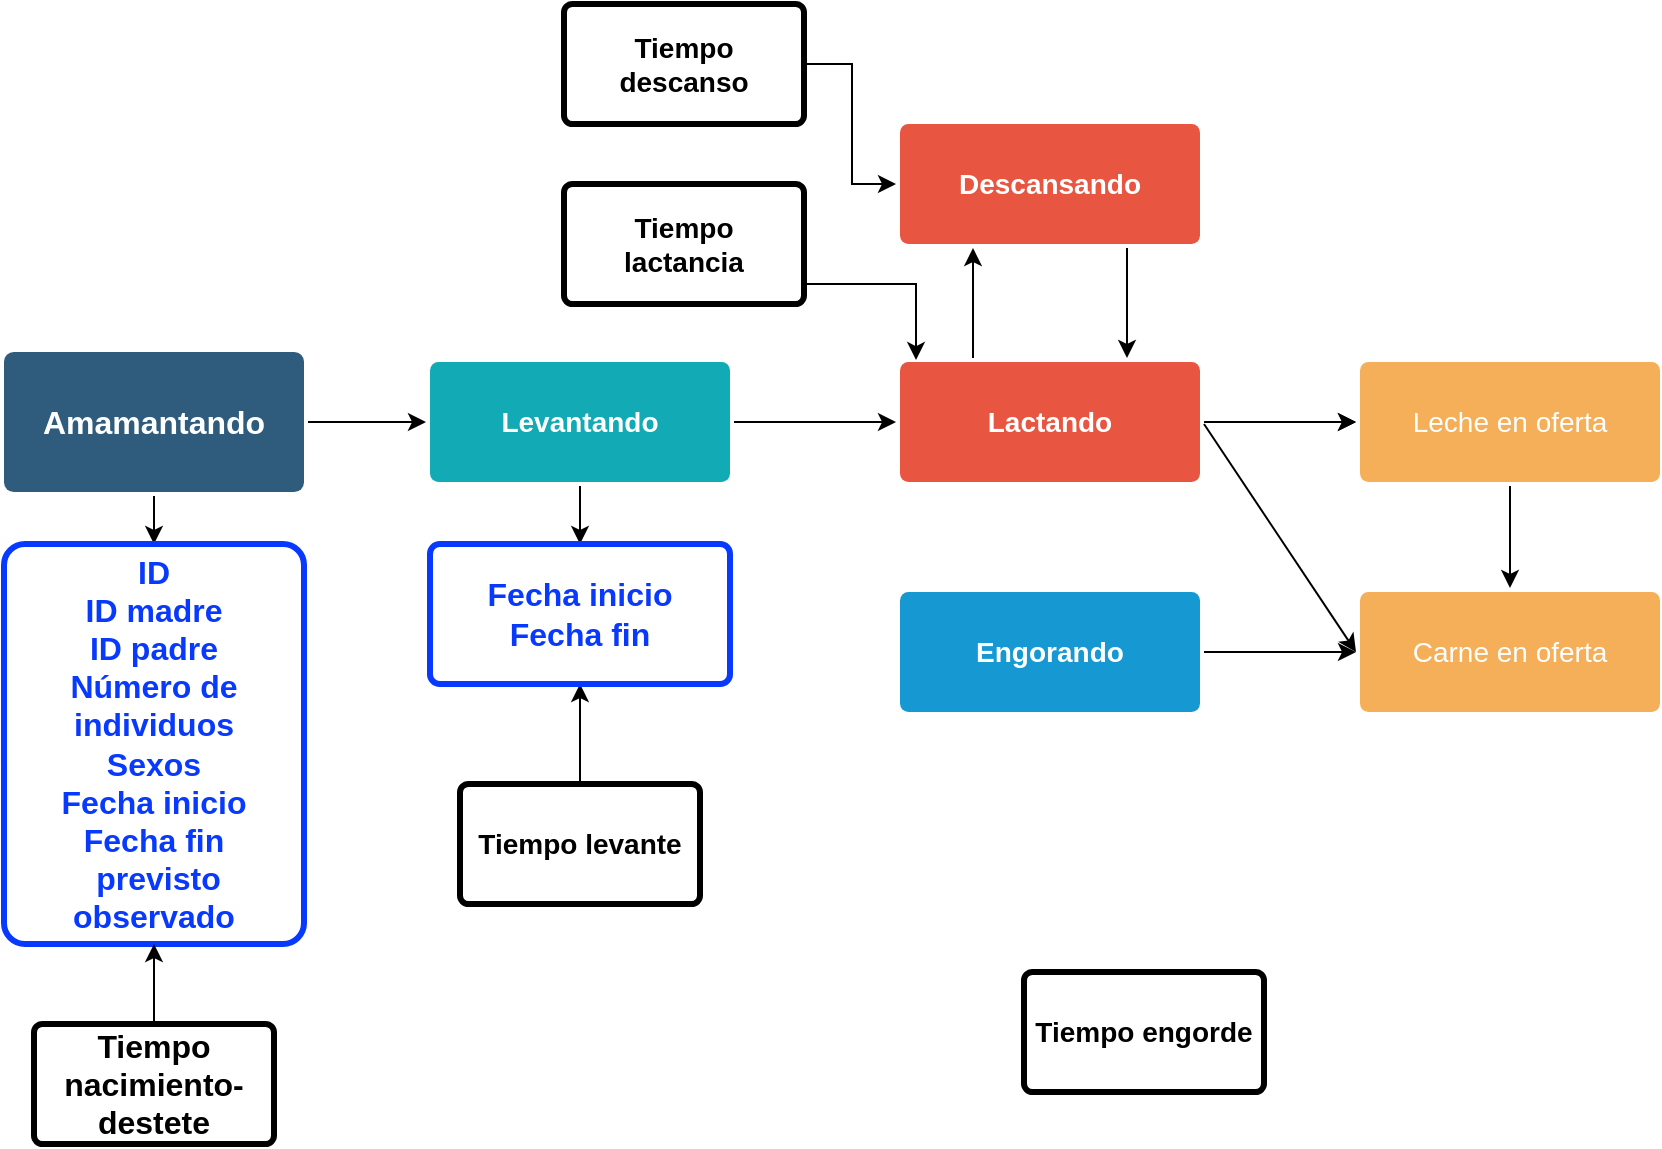 <mxfile version="20.4.0" type="github">
  <diagram id="6a731a19-8d31-9384-78a2-239565b7b9f0" name="Page-1">
    <mxGraphModel dx="801" dy="452" grid="1" gridSize="10" guides="1" tooltips="1" connect="1" arrows="1" fold="1" page="1" pageScale="1" pageWidth="1169" pageHeight="827" background="none" math="0" shadow="0">
      <root>
        <mxCell id="0" />
        <mxCell id="1" parent="0" />
        <mxCell id="7_Ktyn4Td1zbls2RSr2U-1789" style="edgeStyle=orthogonalEdgeStyle;rounded=0;orthogonalLoop=1;jettySize=auto;html=1;exitX=1;exitY=0.5;exitDx=0;exitDy=0;entryX=0;entryY=0.5;entryDx=0;entryDy=0;fontColor=#FFFFFF;" parent="1" source="1749" target="1771" edge="1">
          <mxGeometry relative="1" as="geometry" />
        </mxCell>
        <mxCell id="wV_RwZgJfHrOoYBap2ik-1772" value="" style="edgeStyle=orthogonalEdgeStyle;rounded=0;orthogonalLoop=1;jettySize=auto;html=1;" edge="1" parent="1" source="1749" target="wV_RwZgJfHrOoYBap2ik-1771">
          <mxGeometry relative="1" as="geometry" />
        </mxCell>
        <mxCell id="1749" value="Amamantando" style="rounded=1;whiteSpace=wrap;html=1;shadow=0;labelBackgroundColor=none;strokeColor=none;strokeWidth=3;fillColor=#2F5B7C;fontFamily=Helvetica;fontSize=16;fontColor=#FFFFFF;align=center;fontStyle=1;spacing=5;arcSize=7;perimeterSpacing=2;" parent="1" vertex="1">
          <mxGeometry x="130" y="234" width="150" height="70" as="geometry" />
        </mxCell>
        <mxCell id="7_Ktyn4Td1zbls2RSr2U-1779" value="" style="edgeStyle=orthogonalEdgeStyle;rounded=0;orthogonalLoop=1;jettySize=auto;html=1;fontColor=#FFFFFF;" parent="1" source="1753" edge="1">
          <mxGeometry relative="1" as="geometry">
            <mxPoint x="806" y="269" as="targetPoint" />
          </mxGeometry>
        </mxCell>
        <mxCell id="7_Ktyn4Td1zbls2RSr2U-1781" value="" style="edgeStyle=orthogonalEdgeStyle;rounded=0;orthogonalLoop=1;jettySize=auto;html=1;fontColor=#FFFFFF;" parent="1" source="1753" target="1754" edge="1">
          <mxGeometry relative="1" as="geometry" />
        </mxCell>
        <mxCell id="1753" value="Lactando" style="rounded=1;whiteSpace=wrap;html=1;shadow=0;labelBackgroundColor=none;strokeColor=none;strokeWidth=3;fillColor=#e85642;fontFamily=Helvetica;fontSize=14;fontColor=#FFFFFF;align=center;spacing=5;fontStyle=1;arcSize=7;perimeterSpacing=2;" parent="1" vertex="1">
          <mxGeometry x="578" y="239" width="150" height="60" as="geometry" />
        </mxCell>
        <mxCell id="7_Ktyn4Td1zbls2RSr2U-1783" value="" style="edgeStyle=orthogonalEdgeStyle;rounded=0;orthogonalLoop=1;jettySize=auto;html=1;fontColor=#FFFFFF;" parent="1" source="1754" target="1769" edge="1">
          <mxGeometry relative="1" as="geometry" />
        </mxCell>
        <mxCell id="1754" value="Leche en oferta" style="rounded=1;whiteSpace=wrap;html=1;shadow=0;labelBackgroundColor=none;strokeColor=none;strokeWidth=3;fillColor=#F5AF58;fontFamily=Helvetica;fontSize=14;align=center;spacing=5;fontStyle=0;arcSize=7;perimeterSpacing=2;fontColor=#FFFFFF;" parent="1" vertex="1">
          <mxGeometry x="808" y="239" width="150" height="60" as="geometry" />
        </mxCell>
        <mxCell id="7_Ktyn4Td1zbls2RSr2U-1785" value="" style="edgeStyle=orthogonalEdgeStyle;rounded=0;orthogonalLoop=1;jettySize=auto;html=1;fontColor=#FFFFFF;" parent="1" source="1760" target="1769" edge="1">
          <mxGeometry relative="1" as="geometry" />
        </mxCell>
        <mxCell id="1760" value="Engorando" style="rounded=1;whiteSpace=wrap;html=1;shadow=0;labelBackgroundColor=none;strokeColor=none;strokeWidth=3;fillColor=#1699d3;fontFamily=Helvetica;fontSize=14;fontColor=#FFFFFF;align=center;spacing=5;fontStyle=1;arcSize=7;perimeterSpacing=2;" parent="1" vertex="1">
          <mxGeometry x="578" y="354" width="150" height="60" as="geometry" />
        </mxCell>
        <mxCell id="1769" value="Carne en oferta" style="rounded=1;whiteSpace=wrap;html=1;shadow=0;labelBackgroundColor=none;strokeColor=none;strokeWidth=3;fillColor=#f5af58;fontFamily=Helvetica;fontSize=14;fontColor=#FFFFFF;align=center;spacing=5;arcSize=7;perimeterSpacing=2;" parent="1" vertex="1">
          <mxGeometry x="808" y="354" width="150" height="60" as="geometry" />
        </mxCell>
        <mxCell id="7_Ktyn4Td1zbls2RSr2U-1780" value="" style="edgeStyle=orthogonalEdgeStyle;rounded=0;orthogonalLoop=1;jettySize=auto;html=1;fontColor=#FFFFFF;" parent="1" source="1771" target="1753" edge="1">
          <mxGeometry relative="1" as="geometry" />
        </mxCell>
        <mxCell id="wV_RwZgJfHrOoYBap2ik-1788" value="" style="edgeStyle=orthogonalEdgeStyle;rounded=0;orthogonalLoop=1;jettySize=auto;html=1;fontColor=#0839FF;" edge="1" parent="1" source="1771" target="wV_RwZgJfHrOoYBap2ik-1787">
          <mxGeometry relative="1" as="geometry" />
        </mxCell>
        <mxCell id="1771" value="Levantando" style="rounded=1;whiteSpace=wrap;html=1;shadow=0;labelBackgroundColor=none;strokeColor=none;strokeWidth=3;fillColor=#12aab5;fontFamily=Helvetica;fontSize=14;fontColor=#FFFFFF;align=center;spacing=5;fontStyle=1;arcSize=7;perimeterSpacing=2;" parent="1" vertex="1">
          <mxGeometry x="343" y="239.0" width="150" height="60" as="geometry" />
        </mxCell>
        <mxCell id="7_Ktyn4Td1zbls2RSr2U-1786" value="" style="endArrow=classic;html=1;rounded=0;fontColor=#FFFFFF;entryX=0;entryY=0.5;entryDx=0;entryDy=0;" parent="1" target="1769" edge="1">
          <mxGeometry width="50" height="50" relative="1" as="geometry">
            <mxPoint x="730" y="270" as="sourcePoint" />
            <mxPoint x="700" y="370" as="targetPoint" />
          </mxGeometry>
        </mxCell>
        <mxCell id="z_6aWykkNIrOVK7mSuos-1771" value="Descansando" style="rounded=1;whiteSpace=wrap;html=1;shadow=0;labelBackgroundColor=none;strokeColor=none;strokeWidth=3;fillColor=#e85642;fontFamily=Helvetica;fontSize=14;fontColor=#FFFFFF;align=center;spacing=5;fontStyle=1;arcSize=7;perimeterSpacing=2;" parent="1" vertex="1">
          <mxGeometry x="578" y="120" width="150" height="60" as="geometry" />
        </mxCell>
        <mxCell id="z_6aWykkNIrOVK7mSuos-1772" value="" style="endArrow=classic;html=1;rounded=0;entryX=0.25;entryY=1;entryDx=0;entryDy=0;exitX=0.25;exitY=0;exitDx=0;exitDy=0;" parent="1" source="1753" target="z_6aWykkNIrOVK7mSuos-1771" edge="1">
          <mxGeometry width="50" height="50" relative="1" as="geometry">
            <mxPoint x="560" y="240" as="sourcePoint" />
            <mxPoint x="610" y="190" as="targetPoint" />
          </mxGeometry>
        </mxCell>
        <mxCell id="z_6aWykkNIrOVK7mSuos-1773" value="" style="endArrow=classic;html=1;rounded=0;entryX=0.75;entryY=0;entryDx=0;entryDy=0;exitX=0.75;exitY=1;exitDx=0;exitDy=0;" parent="1" source="z_6aWykkNIrOVK7mSuos-1771" target="1753" edge="1">
          <mxGeometry width="50" height="50" relative="1" as="geometry">
            <mxPoint x="624.5" y="247" as="sourcePoint" />
            <mxPoint x="624.5" y="192" as="targetPoint" />
          </mxGeometry>
        </mxCell>
        <mxCell id="wV_RwZgJfHrOoYBap2ik-1771" value="&lt;div&gt;ID&lt;/div&gt;&lt;div&gt;ID madre&lt;/div&gt;&lt;div&gt;ID padre&lt;/div&gt;&lt;div&gt;Número de individuos&lt;br&gt;&lt;/div&gt;&lt;div&gt;Sexos&lt;br&gt;&lt;/div&gt;&lt;div&gt;Fecha inicio&lt;/div&gt;&lt;div&gt;Fecha fin&lt;br&gt;&lt;/div&gt;&lt;div&gt;&amp;nbsp;previsto&lt;/div&gt;&lt;div&gt;observado&lt;br&gt;&lt;/div&gt;" style="rounded=1;whiteSpace=wrap;html=1;fontSize=16;fillColor=#FFFFFF;strokeColor=#0839FF;fontColor=#0839FF;shadow=0;labelBackgroundColor=none;strokeWidth=3;fontStyle=1;spacing=5;arcSize=7;" vertex="1" parent="1">
          <mxGeometry x="130" y="330" width="150" height="200" as="geometry" />
        </mxCell>
        <mxCell id="wV_RwZgJfHrOoYBap2ik-1781" value="" style="edgeStyle=orthogonalEdgeStyle;rounded=0;orthogonalLoop=1;jettySize=auto;html=1;" edge="1" parent="1" source="wV_RwZgJfHrOoYBap2ik-1775" target="wV_RwZgJfHrOoYBap2ik-1771">
          <mxGeometry relative="1" as="geometry" />
        </mxCell>
        <mxCell id="wV_RwZgJfHrOoYBap2ik-1775" value="Tiempo nacimiento-destete" style="rounded=1;whiteSpace=wrap;html=1;fontSize=16;fillColor=#FFFFFF;strokeColor=default;fontColor=#000000;shadow=0;labelBackgroundColor=none;strokeWidth=3;fontStyle=1;spacing=5;arcSize=7;" vertex="1" parent="1">
          <mxGeometry x="145" y="570" width="120" height="60" as="geometry" />
        </mxCell>
        <mxCell id="wV_RwZgJfHrOoYBap2ik-1789" value="" style="edgeStyle=orthogonalEdgeStyle;rounded=0;orthogonalLoop=1;jettySize=auto;html=1;fontColor=#0839FF;" edge="1" parent="1" source="wV_RwZgJfHrOoYBap2ik-1777" target="wV_RwZgJfHrOoYBap2ik-1787">
          <mxGeometry relative="1" as="geometry" />
        </mxCell>
        <mxCell id="wV_RwZgJfHrOoYBap2ik-1777" value="Tiempo levante" style="rounded=1;whiteSpace=wrap;html=1;fontSize=14;fillColor=#FFFFFF;strokeColor=default;fontColor=#000000;shadow=0;labelBackgroundColor=none;strokeWidth=3;spacing=5;fontStyle=1;arcSize=7;" vertex="1" parent="1">
          <mxGeometry x="358" y="450.0" width="120" height="60" as="geometry" />
        </mxCell>
        <mxCell id="wV_RwZgJfHrOoYBap2ik-1790" value="" style="edgeStyle=orthogonalEdgeStyle;rounded=0;orthogonalLoop=1;jettySize=auto;html=1;fontColor=#0839FF;entryX=0.065;entryY=0.016;entryDx=0;entryDy=0;entryPerimeter=0;" edge="1" parent="1" source="wV_RwZgJfHrOoYBap2ik-1783" target="1753">
          <mxGeometry relative="1" as="geometry">
            <Array as="points">
              <mxPoint x="586" y="200" />
            </Array>
          </mxGeometry>
        </mxCell>
        <mxCell id="wV_RwZgJfHrOoYBap2ik-1783" value="Tiempo lactancia" style="rounded=1;whiteSpace=wrap;html=1;fontSize=14;fillColor=#FFFFFF;strokeColor=default;fontColor=#000000;shadow=0;labelBackgroundColor=none;strokeWidth=3;spacing=5;fontStyle=1;arcSize=7;" vertex="1" parent="1">
          <mxGeometry x="410" y="150.0" width="120" height="60" as="geometry" />
        </mxCell>
        <mxCell id="wV_RwZgJfHrOoYBap2ik-1784" value="Tiempo engorde" style="rounded=1;whiteSpace=wrap;html=1;fontSize=14;fillColor=#FFFFFF;strokeColor=default;fontColor=#000000;shadow=0;labelBackgroundColor=none;strokeWidth=3;spacing=5;fontStyle=1;arcSize=7;" vertex="1" parent="1">
          <mxGeometry x="640" y="544.0" width="120" height="60" as="geometry" />
        </mxCell>
        <mxCell id="wV_RwZgJfHrOoYBap2ik-1786" value="" style="edgeStyle=orthogonalEdgeStyle;rounded=0;orthogonalLoop=1;jettySize=auto;html=1;fontColor=#0839FF;" edge="1" parent="1" source="wV_RwZgJfHrOoYBap2ik-1785" target="z_6aWykkNIrOVK7mSuos-1771">
          <mxGeometry relative="1" as="geometry" />
        </mxCell>
        <mxCell id="wV_RwZgJfHrOoYBap2ik-1785" value="Tiempo descanso" style="rounded=1;whiteSpace=wrap;html=1;fontSize=14;fillColor=#FFFFFF;strokeColor=default;fontColor=#000000;shadow=0;labelBackgroundColor=none;strokeWidth=3;spacing=5;fontStyle=1;arcSize=7;" vertex="1" parent="1">
          <mxGeometry x="410" y="60.0" width="120" height="60" as="geometry" />
        </mxCell>
        <mxCell id="wV_RwZgJfHrOoYBap2ik-1787" value="&lt;div&gt;Fecha inicio&lt;/div&gt;&lt;div&gt;Fecha fin&lt;br&gt;&lt;/div&gt;" style="rounded=1;whiteSpace=wrap;html=1;fontSize=16;fillColor=#FFFFFF;strokeColor=#0839FF;fontColor=#0839FF;shadow=0;labelBackgroundColor=none;strokeWidth=3;fontStyle=1;spacing=5;arcSize=7;" vertex="1" parent="1">
          <mxGeometry x="343" y="330" width="150" height="70" as="geometry" />
        </mxCell>
      </root>
    </mxGraphModel>
  </diagram>
</mxfile>

